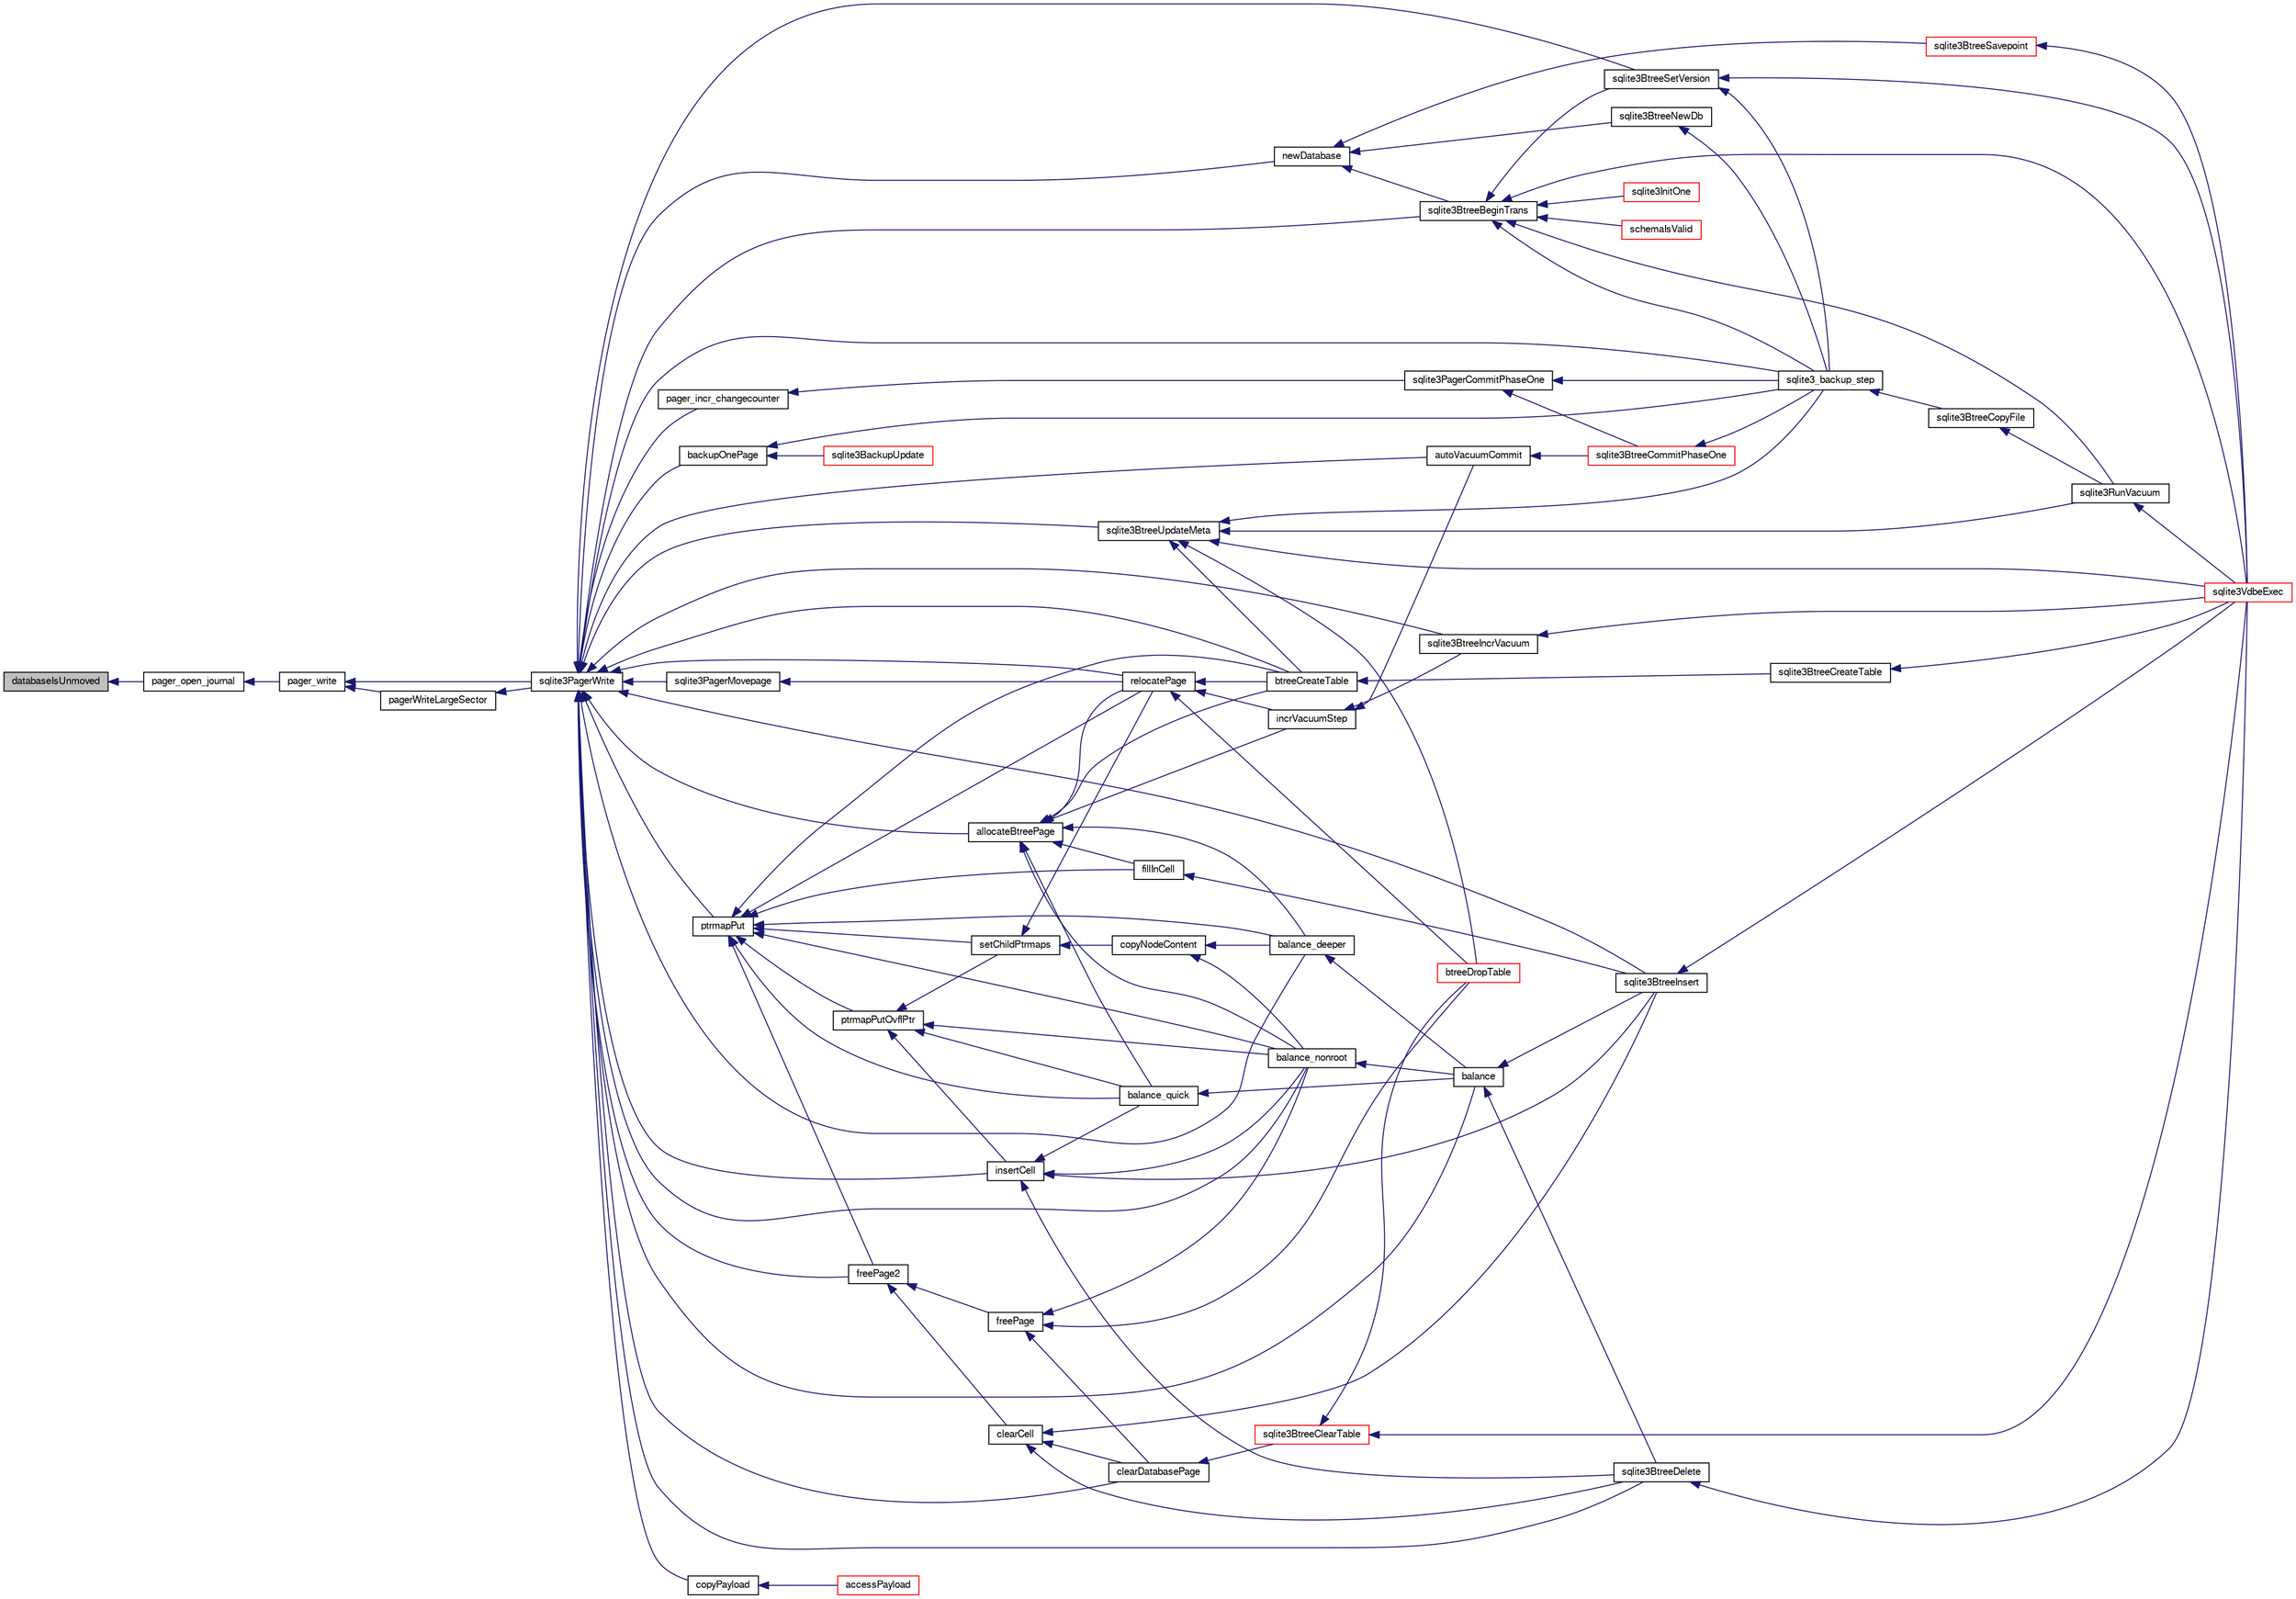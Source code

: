 digraph "databaseIsUnmoved"
{
  edge [fontname="FreeSans",fontsize="10",labelfontname="FreeSans",labelfontsize="10"];
  node [fontname="FreeSans",fontsize="10",shape=record];
  rankdir="LR";
  Node82434 [label="databaseIsUnmoved",height=0.2,width=0.4,color="black", fillcolor="grey75", style="filled", fontcolor="black"];
  Node82434 -> Node82435 [dir="back",color="midnightblue",fontsize="10",style="solid",fontname="FreeSans"];
  Node82435 [label="pager_open_journal",height=0.2,width=0.4,color="black", fillcolor="white", style="filled",URL="$sqlite3_8c.html#a9a5224f8941dc99ce19bb0eb24766d00"];
  Node82435 -> Node82436 [dir="back",color="midnightblue",fontsize="10",style="solid",fontname="FreeSans"];
  Node82436 [label="pager_write",height=0.2,width=0.4,color="black", fillcolor="white", style="filled",URL="$sqlite3_8c.html#aa5dbf1a9dcccf0aa140b04b81325517f"];
  Node82436 -> Node82437 [dir="back",color="midnightblue",fontsize="10",style="solid",fontname="FreeSans"];
  Node82437 [label="pagerWriteLargeSector",height=0.2,width=0.4,color="black", fillcolor="white", style="filled",URL="$sqlite3_8c.html#a06334f0cc1c2dc95ffe29c2359928b92"];
  Node82437 -> Node82438 [dir="back",color="midnightblue",fontsize="10",style="solid",fontname="FreeSans"];
  Node82438 [label="sqlite3PagerWrite",height=0.2,width=0.4,color="black", fillcolor="white", style="filled",URL="$sqlite3_8c.html#ad4b8aee028ee99575b0748b299e04ed0"];
  Node82438 -> Node82439 [dir="back",color="midnightblue",fontsize="10",style="solid",fontname="FreeSans"];
  Node82439 [label="pager_incr_changecounter",height=0.2,width=0.4,color="black", fillcolor="white", style="filled",URL="$sqlite3_8c.html#add9f57a131d488bb6fc49dedc5a4df81"];
  Node82439 -> Node82440 [dir="back",color="midnightblue",fontsize="10",style="solid",fontname="FreeSans"];
  Node82440 [label="sqlite3PagerCommitPhaseOne",height=0.2,width=0.4,color="black", fillcolor="white", style="filled",URL="$sqlite3_8c.html#a2baf986bff9120486e9acc5951494ea7"];
  Node82440 -> Node82441 [dir="back",color="midnightblue",fontsize="10",style="solid",fontname="FreeSans"];
  Node82441 [label="sqlite3BtreeCommitPhaseOne",height=0.2,width=0.4,color="red", fillcolor="white", style="filled",URL="$sqlite3_8c.html#ae266cba101e64ad99a166f237532e262"];
  Node82441 -> Node82640 [dir="back",color="midnightblue",fontsize="10",style="solid",fontname="FreeSans"];
  Node82640 [label="sqlite3_backup_step",height=0.2,width=0.4,color="black", fillcolor="white", style="filled",URL="$sqlite3_8h.html#a1699b75e98d082eebc465a9e64c35269"];
  Node82640 -> Node82641 [dir="back",color="midnightblue",fontsize="10",style="solid",fontname="FreeSans"];
  Node82641 [label="sqlite3BtreeCopyFile",height=0.2,width=0.4,color="black", fillcolor="white", style="filled",URL="$sqlite3_8c.html#a4d9e19a79f0d5c1dfcef0bd137ae83f9"];
  Node82641 -> Node82642 [dir="back",color="midnightblue",fontsize="10",style="solid",fontname="FreeSans"];
  Node82642 [label="sqlite3RunVacuum",height=0.2,width=0.4,color="black", fillcolor="white", style="filled",URL="$sqlite3_8c.html#a5e83ddc7b3e7e8e79ad5d1fc92de1d2f"];
  Node82642 -> Node82572 [dir="back",color="midnightblue",fontsize="10",style="solid",fontname="FreeSans"];
  Node82572 [label="sqlite3VdbeExec",height=0.2,width=0.4,color="red", fillcolor="white", style="filled",URL="$sqlite3_8c.html#a8ce40a614bdc56719c4d642b1e4dfb21"];
  Node82440 -> Node82640 [dir="back",color="midnightblue",fontsize="10",style="solid",fontname="FreeSans"];
  Node82438 -> Node82705 [dir="back",color="midnightblue",fontsize="10",style="solid",fontname="FreeSans"];
  Node82705 [label="sqlite3PagerMovepage",height=0.2,width=0.4,color="black", fillcolor="white", style="filled",URL="$sqlite3_8c.html#a8cdedc7a185709301f12c4d7b305aa1e"];
  Node82705 -> Node82706 [dir="back",color="midnightblue",fontsize="10",style="solid",fontname="FreeSans"];
  Node82706 [label="relocatePage",height=0.2,width=0.4,color="black", fillcolor="white", style="filled",URL="$sqlite3_8c.html#af8fb5934ff87b02845c89350c57fd2bc"];
  Node82706 -> Node82707 [dir="back",color="midnightblue",fontsize="10",style="solid",fontname="FreeSans"];
  Node82707 [label="incrVacuumStep",height=0.2,width=0.4,color="black", fillcolor="white", style="filled",URL="$sqlite3_8c.html#a68a85130a567f1700dc0907ec9227892"];
  Node82707 -> Node82708 [dir="back",color="midnightblue",fontsize="10",style="solid",fontname="FreeSans"];
  Node82708 [label="sqlite3BtreeIncrVacuum",height=0.2,width=0.4,color="black", fillcolor="white", style="filled",URL="$sqlite3_8c.html#a0b4c98acfd785fc6d5dc5c3237030318"];
  Node82708 -> Node82572 [dir="back",color="midnightblue",fontsize="10",style="solid",fontname="FreeSans"];
  Node82707 -> Node82709 [dir="back",color="midnightblue",fontsize="10",style="solid",fontname="FreeSans"];
  Node82709 [label="autoVacuumCommit",height=0.2,width=0.4,color="black", fillcolor="white", style="filled",URL="$sqlite3_8c.html#a809d22c6311135ae3048adf41febaef0"];
  Node82709 -> Node82441 [dir="back",color="midnightblue",fontsize="10",style="solid",fontname="FreeSans"];
  Node82706 -> Node82710 [dir="back",color="midnightblue",fontsize="10",style="solid",fontname="FreeSans"];
  Node82710 [label="btreeCreateTable",height=0.2,width=0.4,color="black", fillcolor="white", style="filled",URL="$sqlite3_8c.html#a48e09eaac366a6b585edd02553872954"];
  Node82710 -> Node82711 [dir="back",color="midnightblue",fontsize="10",style="solid",fontname="FreeSans"];
  Node82711 [label="sqlite3BtreeCreateTable",height=0.2,width=0.4,color="black", fillcolor="white", style="filled",URL="$sqlite3_8c.html#a1a9ef91a0faff12254ec3f58cade3291"];
  Node82711 -> Node82572 [dir="back",color="midnightblue",fontsize="10",style="solid",fontname="FreeSans"];
  Node82706 -> Node82712 [dir="back",color="midnightblue",fontsize="10",style="solid",fontname="FreeSans"];
  Node82712 [label="btreeDropTable",height=0.2,width=0.4,color="red", fillcolor="white", style="filled",URL="$sqlite3_8c.html#abba4061ea34842db278e91f537d2c2ff"];
  Node82438 -> Node82714 [dir="back",color="midnightblue",fontsize="10",style="solid",fontname="FreeSans"];
  Node82714 [label="ptrmapPut",height=0.2,width=0.4,color="black", fillcolor="white", style="filled",URL="$sqlite3_8c.html#ac16fbe55892f29324ac5d09957374ed0"];
  Node82714 -> Node82715 [dir="back",color="midnightblue",fontsize="10",style="solid",fontname="FreeSans"];
  Node82715 [label="ptrmapPutOvflPtr",height=0.2,width=0.4,color="black", fillcolor="white", style="filled",URL="$sqlite3_8c.html#a5b7cb112db531e0498aaddcbadb4985b"];
  Node82715 -> Node82716 [dir="back",color="midnightblue",fontsize="10",style="solid",fontname="FreeSans"];
  Node82716 [label="setChildPtrmaps",height=0.2,width=0.4,color="black", fillcolor="white", style="filled",URL="$sqlite3_8c.html#adf2ff6d11495ca47f88ace93f5be9d91"];
  Node82716 -> Node82706 [dir="back",color="midnightblue",fontsize="10",style="solid",fontname="FreeSans"];
  Node82716 -> Node82717 [dir="back",color="midnightblue",fontsize="10",style="solid",fontname="FreeSans"];
  Node82717 [label="copyNodeContent",height=0.2,width=0.4,color="black", fillcolor="white", style="filled",URL="$sqlite3_8c.html#ad73085375c8b00ebc87bc75dba37ca7b"];
  Node82717 -> Node82718 [dir="back",color="midnightblue",fontsize="10",style="solid",fontname="FreeSans"];
  Node82718 [label="balance_nonroot",height=0.2,width=0.4,color="black", fillcolor="white", style="filled",URL="$sqlite3_8c.html#a513ba5c0beb3462a4b60064469f1539d"];
  Node82718 -> Node82719 [dir="back",color="midnightblue",fontsize="10",style="solid",fontname="FreeSans"];
  Node82719 [label="balance",height=0.2,width=0.4,color="black", fillcolor="white", style="filled",URL="$sqlite3_8c.html#a173f7c872fb68ccd3a20440d640b66c7"];
  Node82719 -> Node82720 [dir="back",color="midnightblue",fontsize="10",style="solid",fontname="FreeSans"];
  Node82720 [label="sqlite3BtreeInsert",height=0.2,width=0.4,color="black", fillcolor="white", style="filled",URL="$sqlite3_8c.html#aa6c6b68ed28d38984e5fa329794d7f02"];
  Node82720 -> Node82572 [dir="back",color="midnightblue",fontsize="10",style="solid",fontname="FreeSans"];
  Node82719 -> Node82721 [dir="back",color="midnightblue",fontsize="10",style="solid",fontname="FreeSans"];
  Node82721 [label="sqlite3BtreeDelete",height=0.2,width=0.4,color="black", fillcolor="white", style="filled",URL="$sqlite3_8c.html#a65c40cd7ec987dbd25392a180f388fe7"];
  Node82721 -> Node82572 [dir="back",color="midnightblue",fontsize="10",style="solid",fontname="FreeSans"];
  Node82717 -> Node82722 [dir="back",color="midnightblue",fontsize="10",style="solid",fontname="FreeSans"];
  Node82722 [label="balance_deeper",height=0.2,width=0.4,color="black", fillcolor="white", style="filled",URL="$sqlite3_8c.html#af8eafba12a6ebc987cf6ae89f4cce1a8"];
  Node82722 -> Node82719 [dir="back",color="midnightblue",fontsize="10",style="solid",fontname="FreeSans"];
  Node82715 -> Node82723 [dir="back",color="midnightblue",fontsize="10",style="solid",fontname="FreeSans"];
  Node82723 [label="insertCell",height=0.2,width=0.4,color="black", fillcolor="white", style="filled",URL="$sqlite3_8c.html#a16d3a955fe59894c541d500ddf92d7c0"];
  Node82723 -> Node82724 [dir="back",color="midnightblue",fontsize="10",style="solid",fontname="FreeSans"];
  Node82724 [label="balance_quick",height=0.2,width=0.4,color="black", fillcolor="white", style="filled",URL="$sqlite3_8c.html#a92f1869a02b8b9196e5ea7ed2e61c328"];
  Node82724 -> Node82719 [dir="back",color="midnightblue",fontsize="10",style="solid",fontname="FreeSans"];
  Node82723 -> Node82718 [dir="back",color="midnightblue",fontsize="10",style="solid",fontname="FreeSans"];
  Node82723 -> Node82720 [dir="back",color="midnightblue",fontsize="10",style="solid",fontname="FreeSans"];
  Node82723 -> Node82721 [dir="back",color="midnightblue",fontsize="10",style="solid",fontname="FreeSans"];
  Node82715 -> Node82724 [dir="back",color="midnightblue",fontsize="10",style="solid",fontname="FreeSans"];
  Node82715 -> Node82718 [dir="back",color="midnightblue",fontsize="10",style="solid",fontname="FreeSans"];
  Node82714 -> Node82716 [dir="back",color="midnightblue",fontsize="10",style="solid",fontname="FreeSans"];
  Node82714 -> Node82706 [dir="back",color="midnightblue",fontsize="10",style="solid",fontname="FreeSans"];
  Node82714 -> Node82725 [dir="back",color="midnightblue",fontsize="10",style="solid",fontname="FreeSans"];
  Node82725 [label="freePage2",height=0.2,width=0.4,color="black", fillcolor="white", style="filled",URL="$sqlite3_8c.html#a625a2c2bdaf95cdb3a7cb945201f7efb"];
  Node82725 -> Node82726 [dir="back",color="midnightblue",fontsize="10",style="solid",fontname="FreeSans"];
  Node82726 [label="freePage",height=0.2,width=0.4,color="black", fillcolor="white", style="filled",URL="$sqlite3_8c.html#ad98f5006fdec390948dd2966cf0cf12f"];
  Node82726 -> Node82718 [dir="back",color="midnightblue",fontsize="10",style="solid",fontname="FreeSans"];
  Node82726 -> Node82727 [dir="back",color="midnightblue",fontsize="10",style="solid",fontname="FreeSans"];
  Node82727 [label="clearDatabasePage",height=0.2,width=0.4,color="black", fillcolor="white", style="filled",URL="$sqlite3_8c.html#aecc3046a56feeeabd3ca93c0685e35d5"];
  Node82727 -> Node82728 [dir="back",color="midnightblue",fontsize="10",style="solid",fontname="FreeSans"];
  Node82728 [label="sqlite3BtreeClearTable",height=0.2,width=0.4,color="red", fillcolor="white", style="filled",URL="$sqlite3_8c.html#ac2fcbee7dcc155d776ecf9d5151f3872"];
  Node82728 -> Node82712 [dir="back",color="midnightblue",fontsize="10",style="solid",fontname="FreeSans"];
  Node82728 -> Node82572 [dir="back",color="midnightblue",fontsize="10",style="solid",fontname="FreeSans"];
  Node82726 -> Node82712 [dir="back",color="midnightblue",fontsize="10",style="solid",fontname="FreeSans"];
  Node82725 -> Node82730 [dir="back",color="midnightblue",fontsize="10",style="solid",fontname="FreeSans"];
  Node82730 [label="clearCell",height=0.2,width=0.4,color="black", fillcolor="white", style="filled",URL="$sqlite3_8c.html#acde9692b1b53b7e35fa3ee62c01a0341"];
  Node82730 -> Node82720 [dir="back",color="midnightblue",fontsize="10",style="solid",fontname="FreeSans"];
  Node82730 -> Node82721 [dir="back",color="midnightblue",fontsize="10",style="solid",fontname="FreeSans"];
  Node82730 -> Node82727 [dir="back",color="midnightblue",fontsize="10",style="solid",fontname="FreeSans"];
  Node82714 -> Node82731 [dir="back",color="midnightblue",fontsize="10",style="solid",fontname="FreeSans"];
  Node82731 [label="fillInCell",height=0.2,width=0.4,color="black", fillcolor="white", style="filled",URL="$sqlite3_8c.html#ab66a77004cf93954f2aae7e52a4e51a7"];
  Node82731 -> Node82720 [dir="back",color="midnightblue",fontsize="10",style="solid",fontname="FreeSans"];
  Node82714 -> Node82724 [dir="back",color="midnightblue",fontsize="10",style="solid",fontname="FreeSans"];
  Node82714 -> Node82718 [dir="back",color="midnightblue",fontsize="10",style="solid",fontname="FreeSans"];
  Node82714 -> Node82722 [dir="back",color="midnightblue",fontsize="10",style="solid",fontname="FreeSans"];
  Node82714 -> Node82710 [dir="back",color="midnightblue",fontsize="10",style="solid",fontname="FreeSans"];
  Node82438 -> Node82732 [dir="back",color="midnightblue",fontsize="10",style="solid",fontname="FreeSans"];
  Node82732 [label="newDatabase",height=0.2,width=0.4,color="black", fillcolor="white", style="filled",URL="$sqlite3_8c.html#a974c792d17dab330807b588197cae229"];
  Node82732 -> Node82733 [dir="back",color="midnightblue",fontsize="10",style="solid",fontname="FreeSans"];
  Node82733 [label="sqlite3BtreeNewDb",height=0.2,width=0.4,color="black", fillcolor="white", style="filled",URL="$sqlite3_8c.html#a08d2026f82b067753a698376c12c0324"];
  Node82733 -> Node82640 [dir="back",color="midnightblue",fontsize="10",style="solid",fontname="FreeSans"];
  Node82732 -> Node82734 [dir="back",color="midnightblue",fontsize="10",style="solid",fontname="FreeSans"];
  Node82734 [label="sqlite3BtreeBeginTrans",height=0.2,width=0.4,color="black", fillcolor="white", style="filled",URL="$sqlite3_8c.html#a52d6706df15c67c22aa7d0e290c16bf5"];
  Node82734 -> Node82735 [dir="back",color="midnightblue",fontsize="10",style="solid",fontname="FreeSans"];
  Node82735 [label="sqlite3BtreeSetVersion",height=0.2,width=0.4,color="black", fillcolor="white", style="filled",URL="$sqlite3_8c.html#a2db3061b5c557699a47415ca0342ba01"];
  Node82735 -> Node82640 [dir="back",color="midnightblue",fontsize="10",style="solid",fontname="FreeSans"];
  Node82735 -> Node82572 [dir="back",color="midnightblue",fontsize="10",style="solid",fontname="FreeSans"];
  Node82734 -> Node82640 [dir="back",color="midnightblue",fontsize="10",style="solid",fontname="FreeSans"];
  Node82734 -> Node82572 [dir="back",color="midnightblue",fontsize="10",style="solid",fontname="FreeSans"];
  Node82734 -> Node82443 [dir="back",color="midnightblue",fontsize="10",style="solid",fontname="FreeSans"];
  Node82443 [label="sqlite3InitOne",height=0.2,width=0.4,color="red", fillcolor="white", style="filled",URL="$sqlite3_8c.html#ac4318b25df65269906b0379251fe9b85"];
  Node82734 -> Node82545 [dir="back",color="midnightblue",fontsize="10",style="solid",fontname="FreeSans"];
  Node82545 [label="schemaIsValid",height=0.2,width=0.4,color="red", fillcolor="white", style="filled",URL="$sqlite3_8c.html#a7c466fe28e7ca6f46b8bf72c46d9738d"];
  Node82734 -> Node82642 [dir="back",color="midnightblue",fontsize="10",style="solid",fontname="FreeSans"];
  Node82732 -> Node82736 [dir="back",color="midnightblue",fontsize="10",style="solid",fontname="FreeSans"];
  Node82736 [label="sqlite3BtreeSavepoint",height=0.2,width=0.4,color="red", fillcolor="white", style="filled",URL="$sqlite3_8c.html#a4580edf7e5192abf64317a3931972115"];
  Node82736 -> Node82572 [dir="back",color="midnightblue",fontsize="10",style="solid",fontname="FreeSans"];
  Node82438 -> Node82734 [dir="back",color="midnightblue",fontsize="10",style="solid",fontname="FreeSans"];
  Node82438 -> Node82706 [dir="back",color="midnightblue",fontsize="10",style="solid",fontname="FreeSans"];
  Node82438 -> Node82708 [dir="back",color="midnightblue",fontsize="10",style="solid",fontname="FreeSans"];
  Node82438 -> Node82709 [dir="back",color="midnightblue",fontsize="10",style="solid",fontname="FreeSans"];
  Node82438 -> Node82738 [dir="back",color="midnightblue",fontsize="10",style="solid",fontname="FreeSans"];
  Node82738 [label="copyPayload",height=0.2,width=0.4,color="black", fillcolor="white", style="filled",URL="$sqlite3_8c.html#aedb2ad4326779a68bc8e012570bda430"];
  Node82738 -> Node82739 [dir="back",color="midnightblue",fontsize="10",style="solid",fontname="FreeSans"];
  Node82739 [label="accessPayload",height=0.2,width=0.4,color="red", fillcolor="white", style="filled",URL="$sqlite3_8c.html#acf70e6d3cb6afd54d677b3dffb6959d2"];
  Node82438 -> Node82760 [dir="back",color="midnightblue",fontsize="10",style="solid",fontname="FreeSans"];
  Node82760 [label="allocateBtreePage",height=0.2,width=0.4,color="black", fillcolor="white", style="filled",URL="$sqlite3_8c.html#ae84ce1103eabfe9455a6a59e6cec4a33"];
  Node82760 -> Node82706 [dir="back",color="midnightblue",fontsize="10",style="solid",fontname="FreeSans"];
  Node82760 -> Node82707 [dir="back",color="midnightblue",fontsize="10",style="solid",fontname="FreeSans"];
  Node82760 -> Node82731 [dir="back",color="midnightblue",fontsize="10",style="solid",fontname="FreeSans"];
  Node82760 -> Node82724 [dir="back",color="midnightblue",fontsize="10",style="solid",fontname="FreeSans"];
  Node82760 -> Node82718 [dir="back",color="midnightblue",fontsize="10",style="solid",fontname="FreeSans"];
  Node82760 -> Node82722 [dir="back",color="midnightblue",fontsize="10",style="solid",fontname="FreeSans"];
  Node82760 -> Node82710 [dir="back",color="midnightblue",fontsize="10",style="solid",fontname="FreeSans"];
  Node82438 -> Node82725 [dir="back",color="midnightblue",fontsize="10",style="solid",fontname="FreeSans"];
  Node82438 -> Node82723 [dir="back",color="midnightblue",fontsize="10",style="solid",fontname="FreeSans"];
  Node82438 -> Node82718 [dir="back",color="midnightblue",fontsize="10",style="solid",fontname="FreeSans"];
  Node82438 -> Node82722 [dir="back",color="midnightblue",fontsize="10",style="solid",fontname="FreeSans"];
  Node82438 -> Node82719 [dir="back",color="midnightblue",fontsize="10",style="solid",fontname="FreeSans"];
  Node82438 -> Node82720 [dir="back",color="midnightblue",fontsize="10",style="solid",fontname="FreeSans"];
  Node82438 -> Node82721 [dir="back",color="midnightblue",fontsize="10",style="solid",fontname="FreeSans"];
  Node82438 -> Node82710 [dir="back",color="midnightblue",fontsize="10",style="solid",fontname="FreeSans"];
  Node82438 -> Node82727 [dir="back",color="midnightblue",fontsize="10",style="solid",fontname="FreeSans"];
  Node82438 -> Node82761 [dir="back",color="midnightblue",fontsize="10",style="solid",fontname="FreeSans"];
  Node82761 [label="sqlite3BtreeUpdateMeta",height=0.2,width=0.4,color="black", fillcolor="white", style="filled",URL="$sqlite3_8c.html#a550ba529de456d619365377b5528641c"];
  Node82761 -> Node82710 [dir="back",color="midnightblue",fontsize="10",style="solid",fontname="FreeSans"];
  Node82761 -> Node82712 [dir="back",color="midnightblue",fontsize="10",style="solid",fontname="FreeSans"];
  Node82761 -> Node82640 [dir="back",color="midnightblue",fontsize="10",style="solid",fontname="FreeSans"];
  Node82761 -> Node82572 [dir="back",color="midnightblue",fontsize="10",style="solid",fontname="FreeSans"];
  Node82761 -> Node82642 [dir="back",color="midnightblue",fontsize="10",style="solid",fontname="FreeSans"];
  Node82438 -> Node82735 [dir="back",color="midnightblue",fontsize="10",style="solid",fontname="FreeSans"];
  Node82438 -> Node82762 [dir="back",color="midnightblue",fontsize="10",style="solid",fontname="FreeSans"];
  Node82762 [label="backupOnePage",height=0.2,width=0.4,color="black", fillcolor="white", style="filled",URL="$sqlite3_8c.html#a7efb6a8380d746b14e73db99ad3428a2"];
  Node82762 -> Node82640 [dir="back",color="midnightblue",fontsize="10",style="solid",fontname="FreeSans"];
  Node82762 -> Node82763 [dir="back",color="midnightblue",fontsize="10",style="solid",fontname="FreeSans"];
  Node82763 [label="sqlite3BackupUpdate",height=0.2,width=0.4,color="red", fillcolor="white", style="filled",URL="$sqlite3_8c.html#a928fd0b03c8d689beb3b81d73e9c713c"];
  Node82438 -> Node82640 [dir="back",color="midnightblue",fontsize="10",style="solid",fontname="FreeSans"];
  Node82436 -> Node82438 [dir="back",color="midnightblue",fontsize="10",style="solid",fontname="FreeSans"];
}
